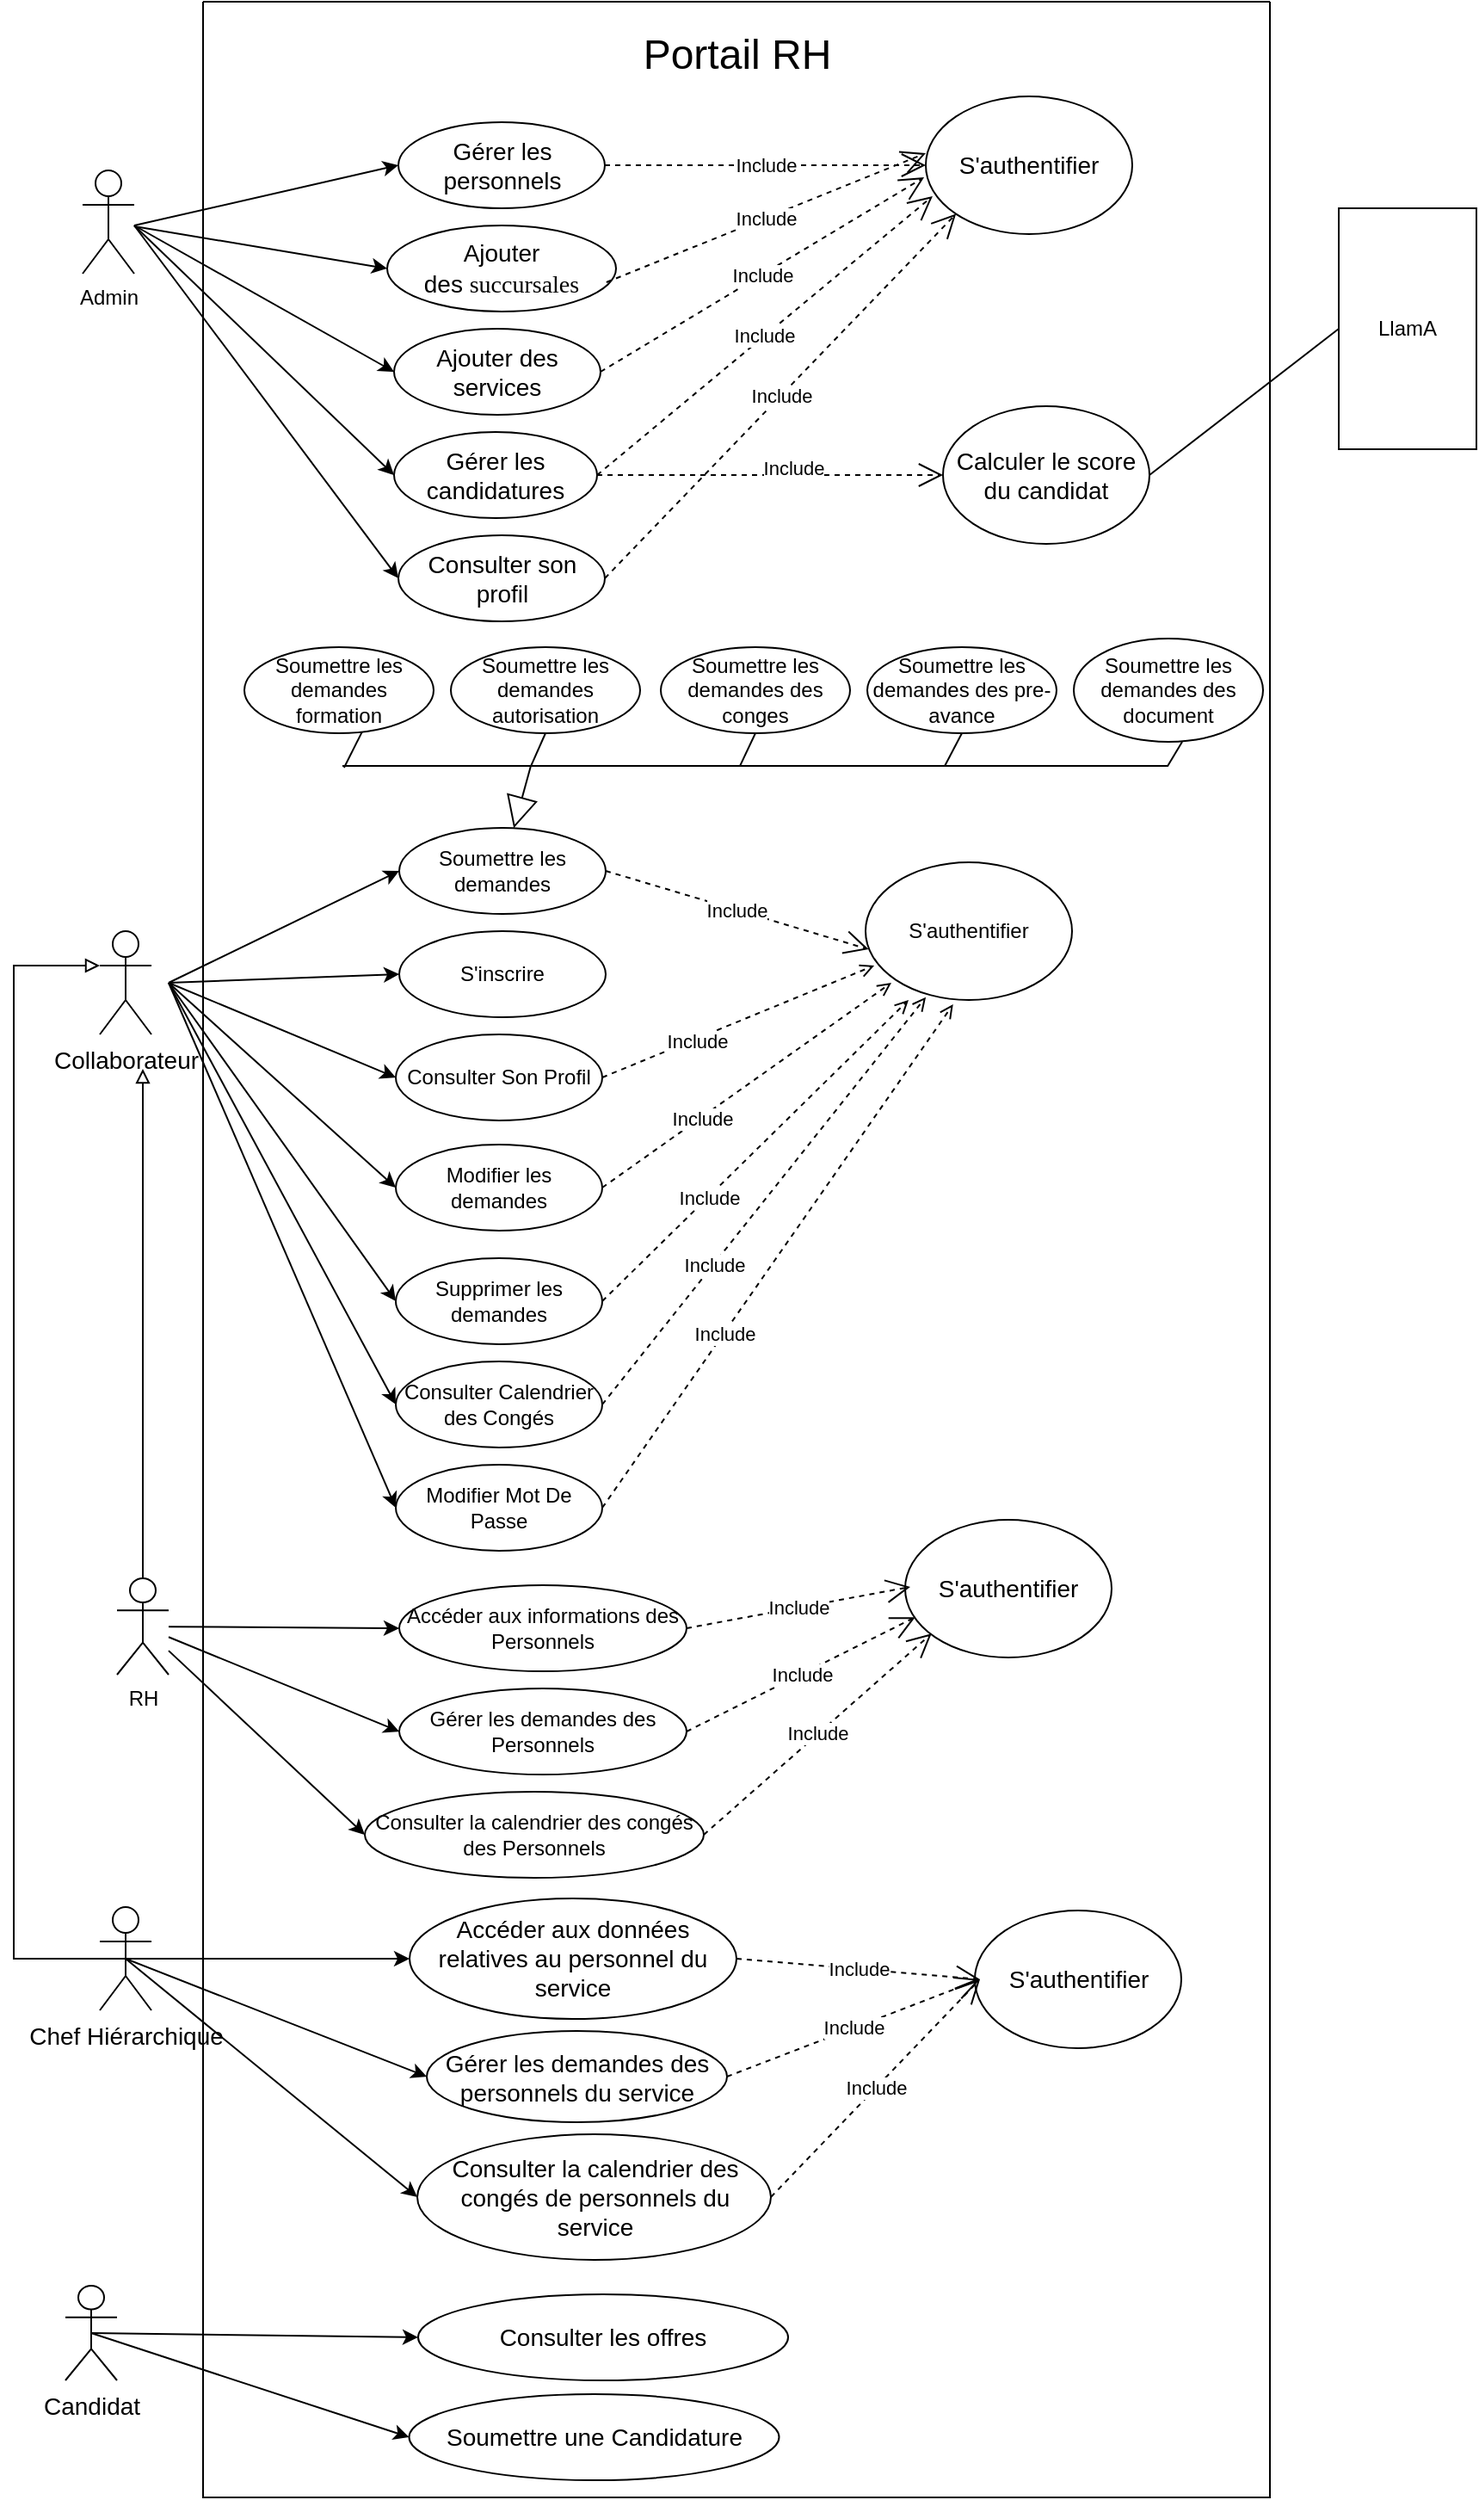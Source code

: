 <mxfile version="27.1.1">
  <diagram name="Page-1" id="tZB94l7u62PhZjTg-OVc">
    <mxGraphModel dx="1141" dy="622" grid="1" gridSize="10" guides="1" tooltips="1" connect="1" arrows="1" fold="1" page="1" pageScale="1" pageWidth="827" pageHeight="1169" math="0" shadow="0">
      <root>
        <mxCell id="0" />
        <mxCell id="1" parent="0" />
        <mxCell id="SV4HgoW76WbXQF1gWdj0-2" value="" style="swimlane;startSize=0;" parent="1" vertex="1">
          <mxGeometry x="150" y="20" width="620" height="1450" as="geometry" />
        </mxCell>
        <mxCell id="SV4HgoW76WbXQF1gWdj0-4" value="&lt;font style=&quot;font-size: 24px;&quot;&gt;Portail RH&lt;/font&gt;" style="text;html=1;align=center;verticalAlign=middle;resizable=0;points=[];autosize=1;strokeColor=none;fillColor=none;strokeWidth=3;" parent="SV4HgoW76WbXQF1gWdj0-2" vertex="1">
          <mxGeometry x="245" y="11" width="130" height="40" as="geometry" />
        </mxCell>
        <mxCell id="SV4HgoW76WbXQF1gWdj0-45" value="Gérer les personnels" style="ellipse;whiteSpace=wrap;html=1;fontSize=14;" parent="SV4HgoW76WbXQF1gWdj0-2" vertex="1">
          <mxGeometry x="113.5" y="70" width="120" height="50" as="geometry" />
        </mxCell>
        <mxCell id="SV4HgoW76WbXQF1gWdj0-47" value="&lt;font style=&quot;font-size: 14px;&quot;&gt;Ajouter des&amp;nbsp;&lt;span style=&quot;&quot; id=&quot;docs-internal-guid-c1c1bcca-7fff-f636-e29d-20025a8ea553&quot;&gt;&lt;span style=&quot;font-family: &amp;quot;Times New Roman&amp;quot;, serif; background-color: transparent; font-variant-numeric: normal; font-variant-east-asian: normal; font-variant-alternates: normal; font-variant-position: normal; font-variant-emoji: normal; vertical-align: baseline; white-space-collapse: preserve;&quot;&gt;succursales&lt;/span&gt;&lt;/span&gt;&lt;/font&gt;" style="ellipse;whiteSpace=wrap;html=1;fontSize=15;" parent="SV4HgoW76WbXQF1gWdj0-2" vertex="1">
          <mxGeometry x="107" y="130" width="133" height="50" as="geometry" />
        </mxCell>
        <mxCell id="SV4HgoW76WbXQF1gWdj0-51" value="S&#39;authentifier" style="ellipse;whiteSpace=wrap;html=1;fontSize=14;" parent="SV4HgoW76WbXQF1gWdj0-2" vertex="1">
          <mxGeometry x="420" y="55" width="120" height="80" as="geometry" />
        </mxCell>
        <mxCell id="SV4HgoW76WbXQF1gWdj0-52" value="Include" style="endArrow=open;endSize=12;dashed=1;html=1;rounded=0;exitX=1;exitY=0.5;exitDx=0;exitDy=0;" parent="SV4HgoW76WbXQF1gWdj0-2" source="SV4HgoW76WbXQF1gWdj0-45" target="SV4HgoW76WbXQF1gWdj0-51" edge="1">
          <mxGeometry width="160" relative="1" as="geometry">
            <mxPoint x="310" y="155" as="sourcePoint" />
            <mxPoint x="450" y="210" as="targetPoint" />
          </mxGeometry>
        </mxCell>
        <mxCell id="SV4HgoW76WbXQF1gWdj0-54" value="Include" style="endArrow=open;endSize=12;dashed=1;html=1;rounded=0;exitX=0.958;exitY=0.66;exitDx=0;exitDy=0;exitPerimeter=0;entryX=0;entryY=0.413;entryDx=0;entryDy=0;entryPerimeter=0;" parent="SV4HgoW76WbXQF1gWdj0-2" source="SV4HgoW76WbXQF1gWdj0-47" target="SV4HgoW76WbXQF1gWdj0-51" edge="1">
          <mxGeometry width="160" relative="1" as="geometry">
            <mxPoint x="310" y="275" as="sourcePoint" />
            <mxPoint x="450" y="220" as="targetPoint" />
          </mxGeometry>
        </mxCell>
        <mxCell id="8RKFYEG6RuYReSfpjXjg-3" value="Ajouter des services" style="ellipse;whiteSpace=wrap;html=1;fontSize=14;" parent="SV4HgoW76WbXQF1gWdj0-2" vertex="1">
          <mxGeometry x="111" y="190" width="120" height="50" as="geometry" />
        </mxCell>
        <mxCell id="8RKFYEG6RuYReSfpjXjg-2" value="Gérer les candidatures" style="ellipse;whiteSpace=wrap;html=1;fontSize=14;" parent="SV4HgoW76WbXQF1gWdj0-2" vertex="1">
          <mxGeometry x="111" y="250" width="118" height="50" as="geometry" />
        </mxCell>
        <mxCell id="8RKFYEG6RuYReSfpjXjg-4" value="Consulter son profil" style="ellipse;whiteSpace=wrap;html=1;fontSize=14;" parent="SV4HgoW76WbXQF1gWdj0-2" vertex="1">
          <mxGeometry x="113.5" y="310" width="120" height="50" as="geometry" />
        </mxCell>
        <mxCell id="8RKFYEG6RuYReSfpjXjg-9" value="Include" style="endArrow=open;endSize=12;dashed=1;html=1;rounded=0;exitX=1;exitY=0.5;exitDx=0;exitDy=0;entryX=-0.008;entryY=0.588;entryDx=0;entryDy=0;entryPerimeter=0;" parent="SV4HgoW76WbXQF1gWdj0-2" source="8RKFYEG6RuYReSfpjXjg-3" target="SV4HgoW76WbXQF1gWdj0-51" edge="1">
          <mxGeometry width="160" relative="1" as="geometry">
            <mxPoint x="244" y="173" as="sourcePoint" />
            <mxPoint x="460" y="230" as="targetPoint" />
          </mxGeometry>
        </mxCell>
        <mxCell id="8RKFYEG6RuYReSfpjXjg-10" value="Include" style="endArrow=open;endSize=12;dashed=1;html=1;rounded=0;exitX=1;exitY=0.5;exitDx=0;exitDy=0;entryX=0.033;entryY=0.725;entryDx=0;entryDy=0;entryPerimeter=0;" parent="SV4HgoW76WbXQF1gWdj0-2" source="8RKFYEG6RuYReSfpjXjg-2" target="SV4HgoW76WbXQF1gWdj0-51" edge="1">
          <mxGeometry width="160" relative="1" as="geometry">
            <mxPoint x="254" y="183" as="sourcePoint" />
            <mxPoint x="470" y="240" as="targetPoint" />
          </mxGeometry>
        </mxCell>
        <mxCell id="8RKFYEG6RuYReSfpjXjg-11" value="Include" style="endArrow=open;endSize=12;dashed=1;html=1;rounded=0;exitX=1;exitY=0.5;exitDx=0;exitDy=0;entryX=0;entryY=1;entryDx=0;entryDy=0;" parent="SV4HgoW76WbXQF1gWdj0-2" source="8RKFYEG6RuYReSfpjXjg-4" target="SV4HgoW76WbXQF1gWdj0-51" edge="1">
          <mxGeometry width="160" relative="1" as="geometry">
            <mxPoint x="264" y="193" as="sourcePoint" />
            <mxPoint x="480" y="250" as="targetPoint" />
          </mxGeometry>
        </mxCell>
        <mxCell id="SV4HgoW76WbXQF1gWdj0-18" value="Accéder aux données relatives au personnel du service" style="ellipse;whiteSpace=wrap;html=1;fontSize=14;" parent="SV4HgoW76WbXQF1gWdj0-2" vertex="1">
          <mxGeometry x="120" y="1102" width="190" height="70" as="geometry" />
        </mxCell>
        <mxCell id="SV4HgoW76WbXQF1gWdj0-19" value="&lt;font style=&quot;font-size: 14px;&quot;&gt;Gérer les demandes des personnels du service&lt;/font&gt;" style="ellipse;whiteSpace=wrap;html=1;" parent="SV4HgoW76WbXQF1gWdj0-2" vertex="1">
          <mxGeometry x="130" y="1179" width="174.5" height="53" as="geometry" />
        </mxCell>
        <mxCell id="SV4HgoW76WbXQF1gWdj0-23" value="Consulter la calendrier des congés de personnels du service" style="ellipse;whiteSpace=wrap;html=1;fontSize=14;" parent="SV4HgoW76WbXQF1gWdj0-2" vertex="1">
          <mxGeometry x="124.5" y="1239" width="205.5" height="73" as="geometry" />
        </mxCell>
        <mxCell id="SV4HgoW76WbXQF1gWdj0-30" value="S&#39;authentifier" style="ellipse;whiteSpace=wrap;html=1;fontSize=14;" parent="SV4HgoW76WbXQF1gWdj0-2" vertex="1">
          <mxGeometry x="448.5" y="1109" width="120" height="80" as="geometry" />
        </mxCell>
        <mxCell id="SV4HgoW76WbXQF1gWdj0-32" value="Include" style="endArrow=open;endSize=12;dashed=1;html=1;rounded=0;exitX=1;exitY=0.5;exitDx=0;exitDy=0;entryX=0;entryY=0.5;entryDx=0;entryDy=0;" parent="SV4HgoW76WbXQF1gWdj0-2" source="SV4HgoW76WbXQF1gWdj0-18" edge="1">
          <mxGeometry width="160" relative="1" as="geometry">
            <mxPoint x="287.5" y="1139" as="sourcePoint" />
            <mxPoint x="451.5" y="1149" as="targetPoint" />
          </mxGeometry>
        </mxCell>
        <mxCell id="SV4HgoW76WbXQF1gWdj0-33" value="Include" style="endArrow=open;endSize=12;dashed=1;html=1;rounded=0;exitX=1;exitY=0.5;exitDx=0;exitDy=0;entryX=0;entryY=0.5;entryDx=0;entryDy=0;" parent="SV4HgoW76WbXQF1gWdj0-2" source="SV4HgoW76WbXQF1gWdj0-19" edge="1">
          <mxGeometry x="0.003" width="160" relative="1" as="geometry">
            <mxPoint x="287.5" y="1199" as="sourcePoint" />
            <mxPoint x="451.5" y="1149" as="targetPoint" />
            <mxPoint as="offset" />
          </mxGeometry>
        </mxCell>
        <mxCell id="SV4HgoW76WbXQF1gWdj0-34" value="Include" style="endArrow=open;endSize=12;dashed=1;html=1;rounded=0;exitX=1;exitY=0.5;exitDx=0;exitDy=0;entryX=0;entryY=0.5;entryDx=0;entryDy=0;" parent="SV4HgoW76WbXQF1gWdj0-2" source="SV4HgoW76WbXQF1gWdj0-23" edge="1">
          <mxGeometry width="160" relative="1" as="geometry">
            <mxPoint x="297.5" y="1209" as="sourcePoint" />
            <mxPoint x="451.5" y="1149" as="targetPoint" />
          </mxGeometry>
        </mxCell>
        <mxCell id="SV4HgoW76WbXQF1gWdj0-56" value="Accéder aux informations des Personnels" style="ellipse;whiteSpace=wrap;html=1;" parent="SV4HgoW76WbXQF1gWdj0-2" vertex="1">
          <mxGeometry x="114" y="920" width="167" height="50" as="geometry" />
        </mxCell>
        <mxCell id="SV4HgoW76WbXQF1gWdj0-57" value="Gérer&lt;span style=&quot;color: rgba(0, 0, 0, 0); font-family: monospace; font-size: 0px; text-align: start; text-wrap-mode: nowrap;&quot;&gt;%3CmxGraphModel%3E%3Croot%3E%3CmxCell%20id%3D%220%22%2F%3E%3CmxCell%20id%3D%221%22%20parent%3D%220%22%2F%3E%3CmxCell%20id%3D%222%22%20value%3D%22S&#39;inscrire%22%20style%3D%22ellipse%3BwhiteSpace%3Dwrap%3Bhtml%3D1%3B%22%20vertex%3D%221%22%20parent%3D%221%22%3E%3CmxGeometry%20x%3D%22320%22%20y%3D%22130%22%20width%3D%22120%22%20height%3D%2250%22%20as%3D%22geometry%22%2F%3E%3C%2FmxCell%3E%3CmxCell%20id%3D%223%22%20value%3D%22Soumettre%20les%20demandes%22%20style%3D%22ellipse%3BwhiteSpace%3Dwrap%3Bhtml%3D1%3B%22%20vertex%3D%221%22%20parent%3D%221%22%3E%3CmxGeometry%20x%3D%22320%22%20y%3D%22190%22%20width%3D%22120%22%20height%3D%2250%22%20as%3D%22geometry%22%2F%3E%3C%2FmxCell%3E%3CmxCell%20id%3D%224%22%20value%3D%22Consulter%20ses%20evaluations%20et%20r%C3%A9clamations%22%20style%3D%22ellipse%3BwhiteSpace%3Dwrap%3Bhtml%3D1%3B%22%20vertex%3D%221%22%20parent%3D%221%22%3E%3CmxGeometry%20x%3D%22320%22%20y%3D%22250%22%20width%3D%22120%22%20height%3D%2250%22%20as%3D%22geometry%22%2F%3E%3C%2FmxCell%3E%3CmxCell%20id%3D%225%22%20value%3D%22%22%20style%3D%22endArrow%3Dclassic%3Bhtml%3D1%3Brounded%3D0%3BentryX%3D0%3BentryY%3D0.5%3BentryDx%3D0%3BentryDy%3D0%3B%22%20edge%3D%221%22%20target%3D%222%22%20parent%3D%221%22%3E%3CmxGeometry%20width%3D%2250%22%20height%3D%2250%22%20relative%3D%221%22%20as%3D%22geometry%22%3E%3CmxPoint%20x%3D%22160%22%20y%3D%22178%22%20as%3D%22sourcePoint%22%2F%3E%3CmxPoint%20x%3D%22280%22%20y%3D%22210%22%20as%3D%22targetPoint%22%2F%3E%3C%2FmxGeometry%3E%3C%2FmxCell%3E%3CmxCell%20id%3D%226%22%20value%3D%22%22%20style%3D%22endArrow%3Dclassic%3Bhtml%3D1%3Brounded%3D0%3BentryX%3D0%3BentryY%3D0.5%3BentryDx%3D0%3BentryDy%3D0%3B%22%20edge%3D%221%22%20target%3D%223%22%20parent%3D%221%22%3E%3CmxGeometry%20width%3D%2250%22%20height%3D%2250%22%20relative%3D%221%22%20as%3D%22geometry%22%3E%3CmxPoint%20x%3D%22160%22%20y%3D%22180%22%20as%3D%22sourcePoint%22%2F%3E%3CmxPoint%20x%3D%22330%22%20y%3D%22165%22%20as%3D%22targetPoint%22%2F%3E%3C%2FmxGeometry%3E%3C%2FmxCell%3E%3CmxCell%20id%3D%227%22%20value%3D%22%22%20style%3D%22endArrow%3Dclassic%3Bhtml%3D1%3Brounded%3D0%3BentryX%3D0%3BentryY%3D0.5%3BentryDx%3D0%3BentryDy%3D0%3B%22%20edge%3D%221%22%20target%3D%224%22%20parent%3D%221%22%3E%3CmxGeometry%20width%3D%2250%22%20height%3D%2250%22%20relative%3D%221%22%20as%3D%22geometry%22%3E%3CmxPoint%20x%3D%22160%22%20y%3D%22188%22%20as%3D%22sourcePoint%22%2F%3E%3CmxPoint%20x%3D%22340%22%20y%3D%22175%22%20as%3D%22targetPoint%22%2F%3E%3C%2FmxGeometry%3E%3C%2FmxCell%3E%3C%2Froot%3E%3C%2FmxGraphModel%3E&lt;/span&gt;&amp;nbsp;les demandes des Personnels" style="ellipse;whiteSpace=wrap;html=1;" parent="SV4HgoW76WbXQF1gWdj0-2" vertex="1">
          <mxGeometry x="114" y="980" width="167" height="50" as="geometry" />
        </mxCell>
        <mxCell id="SV4HgoW76WbXQF1gWdj0-61" value="Consulter la calendrier des congés des Personnels" style="ellipse;whiteSpace=wrap;html=1;" parent="SV4HgoW76WbXQF1gWdj0-2" vertex="1">
          <mxGeometry x="94" y="1040" width="197" height="50" as="geometry" />
        </mxCell>
        <mxCell id="SV4HgoW76WbXQF1gWdj0-67" value="S&#39;authentifier" style="ellipse;whiteSpace=wrap;html=1;fontSize=14;" parent="SV4HgoW76WbXQF1gWdj0-2" vertex="1">
          <mxGeometry x="408" y="882" width="120" height="80" as="geometry" />
        </mxCell>
        <mxCell id="SV4HgoW76WbXQF1gWdj0-69" value="Include" style="endArrow=open;endSize=12;dashed=1;html=1;rounded=0;exitX=1;exitY=0.5;exitDx=0;exitDy=0;entryX=0;entryY=0.5;entryDx=0;entryDy=0;" parent="SV4HgoW76WbXQF1gWdj0-2" source="SV4HgoW76WbXQF1gWdj0-56" edge="1">
          <mxGeometry width="160" relative="1" as="geometry">
            <mxPoint x="234" y="940" as="sourcePoint" />
            <mxPoint x="411" y="921" as="targetPoint" />
          </mxGeometry>
        </mxCell>
        <mxCell id="SV4HgoW76WbXQF1gWdj0-70" value="Include" style="endArrow=open;endSize=12;dashed=1;html=1;rounded=0;exitX=1;exitY=0.5;exitDx=0;exitDy=0;entryX=0.024;entryY=0.72;entryDx=0;entryDy=0;entryPerimeter=0;" parent="SV4HgoW76WbXQF1gWdj0-2" source="SV4HgoW76WbXQF1gWdj0-57" edge="1">
          <mxGeometry width="160" relative="1" as="geometry">
            <mxPoint x="234" y="1000" as="sourcePoint" />
            <mxPoint x="413.88" y="938.6" as="targetPoint" />
          </mxGeometry>
        </mxCell>
        <mxCell id="SV4HgoW76WbXQF1gWdj0-71" value="Include" style="endArrow=open;endSize=12;dashed=1;html=1;rounded=0;exitX=1;exitY=0.5;exitDx=0;exitDy=0;entryX=0.103;entryY=0.839;entryDx=0;entryDy=0;entryPerimeter=0;" parent="SV4HgoW76WbXQF1gWdj0-2" source="SV4HgoW76WbXQF1gWdj0-61" edge="1">
          <mxGeometry width="160" relative="1" as="geometry">
            <mxPoint x="244" y="1010" as="sourcePoint" />
            <mxPoint x="423.36" y="948.12" as="targetPoint" />
          </mxGeometry>
        </mxCell>
        <mxCell id="ufVrUTLE88brbGbA0COu-16" value="Soumettre les demandes" style="ellipse;whiteSpace=wrap;html=1;" parent="SV4HgoW76WbXQF1gWdj0-2" vertex="1">
          <mxGeometry x="114" y="480" width="120" height="50" as="geometry" />
        </mxCell>
        <mxCell id="ufVrUTLE88brbGbA0COu-17" value="S&#39;inscrire" style="ellipse;whiteSpace=wrap;html=1;" parent="SV4HgoW76WbXQF1gWdj0-2" vertex="1">
          <mxGeometry x="114" y="540" width="120" height="50" as="geometry" />
        </mxCell>
        <mxCell id="ufVrUTLE88brbGbA0COu-24" value="S&#39;authentifier" style="ellipse;whiteSpace=wrap;html=1;" parent="SV4HgoW76WbXQF1gWdj0-2" vertex="1">
          <mxGeometry x="385" y="500" width="120" height="80" as="geometry" />
        </mxCell>
        <mxCell id="ufVrUTLE88brbGbA0COu-26" value="Include" style="endArrow=open;endSize=12;dashed=1;html=1;rounded=0;exitX=1;exitY=0.5;exitDx=0;exitDy=0;entryX=0.015;entryY=0.632;entryDx=0;entryDy=0;entryPerimeter=0;" parent="SV4HgoW76WbXQF1gWdj0-2" source="ufVrUTLE88brbGbA0COu-16" target="ufVrUTLE88brbGbA0COu-24" edge="1">
          <mxGeometry width="160" relative="1" as="geometry">
            <mxPoint x="241" y="439" as="sourcePoint" />
            <mxPoint x="355" y="437" as="targetPoint" />
          </mxGeometry>
        </mxCell>
        <mxCell id="OT6FIfq60krfWeYNkeQ9-131" value="Supprimer les demandes" style="ellipse;whiteSpace=wrap;html=1;" parent="SV4HgoW76WbXQF1gWdj0-2" vertex="1">
          <mxGeometry x="112" y="730" width="120" height="50" as="geometry" />
        </mxCell>
        <mxCell id="OT6FIfq60krfWeYNkeQ9-130" value="Modifier les demandes" style="ellipse;whiteSpace=wrap;html=1;" parent="SV4HgoW76WbXQF1gWdj0-2" vertex="1">
          <mxGeometry x="112" y="664" width="120" height="50" as="geometry" />
        </mxCell>
        <mxCell id="OT6FIfq60krfWeYNkeQ9-193" value="Consulter Calendrier des Congés" style="ellipse;whiteSpace=wrap;html=1;" parent="SV4HgoW76WbXQF1gWdj0-2" vertex="1">
          <mxGeometry x="112" y="790" width="120" height="50" as="geometry" />
        </mxCell>
        <mxCell id="OT6FIfq60krfWeYNkeQ9-194" value="Modifier Mot De Passe" style="ellipse;whiteSpace=wrap;html=1;" parent="SV4HgoW76WbXQF1gWdj0-2" vertex="1">
          <mxGeometry x="112" y="850" width="120" height="50" as="geometry" />
        </mxCell>
        <mxCell id="l6XLHutSPTz3xIsA4J7T-1" value="Consulter les offres" style="ellipse;whiteSpace=wrap;html=1;fontSize=14;" parent="SV4HgoW76WbXQF1gWdj0-2" vertex="1">
          <mxGeometry x="125" y="1332" width="215" height="50" as="geometry" />
        </mxCell>
        <mxCell id="SV4HgoW76WbXQF1gWdj0-75" value="Soumettre une Candidature" style="ellipse;whiteSpace=wrap;html=1;fontSize=14;" parent="SV4HgoW76WbXQF1gWdj0-2" vertex="1">
          <mxGeometry x="119.75" y="1390" width="215" height="50" as="geometry" />
        </mxCell>
        <mxCell id="ufVrUTLE88brbGbA0COu-27" value="" style="endArrow=block;html=1;rounded=0;endFill=0;exitX=0.5;exitY=0.5;exitDx=0;exitDy=0;exitPerimeter=0;" parent="SV4HgoW76WbXQF1gWdj0-2" edge="1" source="SV4HgoW76WbXQF1gWdj0-16">
          <mxGeometry width="50" height="50" relative="1" as="geometry">
            <mxPoint x="-50" y="1260" as="sourcePoint" />
            <mxPoint x="-60" y="560" as="targetPoint" />
            <Array as="points">
              <mxPoint x="-110" y="1137" />
              <mxPoint x="-110" y="560" />
            </Array>
          </mxGeometry>
        </mxCell>
        <mxCell id="ufVrUTLE88brbGbA0COu-28" value="" style="endArrow=block;html=1;rounded=0;endFill=0;" parent="SV4HgoW76WbXQF1gWdj0-2" source="SV4HgoW76WbXQF1gWdj0-73" edge="1">
          <mxGeometry width="50" height="50" relative="1" as="geometry">
            <mxPoint x="-40" y="1240" as="sourcePoint" />
            <mxPoint x="-35" y="620" as="targetPoint" />
            <Array as="points" />
          </mxGeometry>
        </mxCell>
        <mxCell id="OT6FIfq60krfWeYNkeQ9-195" value="" style="endArrow=classic;html=1;rounded=0;entryX=0;entryY=0.5;entryDx=0;entryDy=0;" parent="SV4HgoW76WbXQF1gWdj0-2" target="OT6FIfq60krfWeYNkeQ9-130" edge="1">
          <mxGeometry width="50" height="50" relative="1" as="geometry">
            <mxPoint x="-20" y="570" as="sourcePoint" />
            <mxPoint x="290" y="780" as="targetPoint" />
          </mxGeometry>
        </mxCell>
        <mxCell id="OT6FIfq60krfWeYNkeQ9-196" value="" style="endArrow=classic;html=1;rounded=0;entryX=0;entryY=0.5;entryDx=0;entryDy=0;" parent="SV4HgoW76WbXQF1gWdj0-2" target="OT6FIfq60krfWeYNkeQ9-131" edge="1">
          <mxGeometry width="50" height="50" relative="1" as="geometry">
            <mxPoint x="-20" y="570" as="sourcePoint" />
            <mxPoint x="290" y="640" as="targetPoint" />
          </mxGeometry>
        </mxCell>
        <mxCell id="OT6FIfq60krfWeYNkeQ9-197" value="" style="endArrow=classic;html=1;rounded=0;entryX=0;entryY=0.5;entryDx=0;entryDy=0;" parent="SV4HgoW76WbXQF1gWdj0-2" target="OT6FIfq60krfWeYNkeQ9-193" edge="1">
          <mxGeometry width="50" height="50" relative="1" as="geometry">
            <mxPoint x="-20" y="570" as="sourcePoint" />
            <mxPoint x="290" y="690" as="targetPoint" />
          </mxGeometry>
        </mxCell>
        <mxCell id="OT6FIfq60krfWeYNkeQ9-198" value="" style="endArrow=classic;html=1;rounded=0;entryX=0;entryY=0.5;entryDx=0;entryDy=0;" parent="SV4HgoW76WbXQF1gWdj0-2" target="OT6FIfq60krfWeYNkeQ9-194" edge="1">
          <mxGeometry width="50" height="50" relative="1" as="geometry">
            <mxPoint x="-20" y="570" as="sourcePoint" />
            <mxPoint x="290" y="690" as="targetPoint" />
          </mxGeometry>
        </mxCell>
        <mxCell id="OT6FIfq60krfWeYNkeQ9-3" value="Consulter Son Profil" style="ellipse;whiteSpace=wrap;html=1;" parent="SV4HgoW76WbXQF1gWdj0-2" vertex="1">
          <mxGeometry x="112" y="600" width="120" height="50" as="geometry" />
        </mxCell>
        <mxCell id="OT6FIfq60krfWeYNkeQ9-4" value="" style="endArrow=classic;html=1;rounded=0;entryX=0;entryY=0.5;entryDx=0;entryDy=0;" parent="SV4HgoW76WbXQF1gWdj0-2" target="OT6FIfq60krfWeYNkeQ9-3" edge="1">
          <mxGeometry width="50" height="50" relative="1" as="geometry">
            <mxPoint x="-20" y="570" as="sourcePoint" />
            <mxPoint x="121" y="488" as="targetPoint" />
          </mxGeometry>
        </mxCell>
        <mxCell id="OT6FIfq60krfWeYNkeQ9-127" value="" style="endArrow=open;dashed=1;html=1;rounded=0;entryX=0.042;entryY=0.75;entryDx=0;entryDy=0;entryPerimeter=0;exitX=1;exitY=0.5;exitDx=0;exitDy=0;endFill=0;" parent="SV4HgoW76WbXQF1gWdj0-2" source="OT6FIfq60krfWeYNkeQ9-3" target="ufVrUTLE88brbGbA0COu-24" edge="1">
          <mxGeometry width="50" height="50" relative="1" as="geometry">
            <mxPoint x="238" y="403" as="sourcePoint" />
            <mxPoint x="343.4" y="385.72" as="targetPoint" />
          </mxGeometry>
        </mxCell>
        <mxCell id="OT6FIfq60krfWeYNkeQ9-129" value="Include" style="edgeLabel;html=1;align=center;verticalAlign=middle;resizable=0;points=[];" parent="OT6FIfq60krfWeYNkeQ9-127" vertex="1" connectable="0">
          <mxGeometry x="-0.304" y="-1" relative="1" as="geometry">
            <mxPoint x="-1" as="offset" />
          </mxGeometry>
        </mxCell>
        <mxCell id="ufVrUTLE88brbGbA0COu-4" value="" style="endArrow=block;endSize=16;endFill=0;html=1;rounded=0;exitX=0.228;exitY=0.522;exitDx=0;exitDy=0;exitPerimeter=0;strokeWidth=1;fontSize=12;" parent="SV4HgoW76WbXQF1gWdj0-2" source="ufVrUTLE88brbGbA0COu-10" target="ufVrUTLE88brbGbA0COu-16" edge="1">
          <mxGeometry x="0.087" y="10" width="160" relative="1" as="geometry">
            <mxPoint x="289" y="410" as="sourcePoint" />
            <mxPoint x="189" y="530" as="targetPoint" />
            <mxPoint as="offset" />
          </mxGeometry>
        </mxCell>
        <mxCell id="ufVrUTLE88brbGbA0COu-5" value="Soumettre les demandes des conges" style="ellipse;whiteSpace=wrap;html=1;strokeWidth=1;fontSize=12;" parent="SV4HgoW76WbXQF1gWdj0-2" vertex="1">
          <mxGeometry x="266" y="375" width="110" height="50" as="geometry" />
        </mxCell>
        <mxCell id="ufVrUTLE88brbGbA0COu-6" value="Soumettre les demandes autorisation" style="ellipse;whiteSpace=wrap;html=1;strokeWidth=1;fontSize=12;" parent="SV4HgoW76WbXQF1gWdj0-2" vertex="1">
          <mxGeometry x="144" y="375" width="110" height="50" as="geometry" />
        </mxCell>
        <mxCell id="ufVrUTLE88brbGbA0COu-7" value="Soumettre les demandes formation" style="ellipse;whiteSpace=wrap;html=1;strokeWidth=1;fontSize=12;" parent="SV4HgoW76WbXQF1gWdj0-2" vertex="1">
          <mxGeometry x="24" y="375" width="110" height="50" as="geometry" />
        </mxCell>
        <mxCell id="ufVrUTLE88brbGbA0COu-8" value="Soumettre les demandes des pre-avance" style="ellipse;whiteSpace=wrap;html=1;strokeWidth=1;fontSize=12;" parent="SV4HgoW76WbXQF1gWdj0-2" vertex="1">
          <mxGeometry x="386" y="375" width="110" height="50" as="geometry" />
        </mxCell>
        <mxCell id="ufVrUTLE88brbGbA0COu-9" value="Soumettre les demandes des document" style="ellipse;whiteSpace=wrap;html=1;strokeWidth=1;fontSize=12;" parent="SV4HgoW76WbXQF1gWdj0-2" vertex="1">
          <mxGeometry x="506" y="370" width="110" height="60" as="geometry" />
        </mxCell>
        <mxCell id="ufVrUTLE88brbGbA0COu-10" value="" style="line;strokeWidth=1;fillColor=none;align=left;verticalAlign=middle;spacingTop=-1;spacingLeft=3;spacingRight=3;rotatable=0;labelPosition=right;points=[];portConstraint=eastwest;strokeColor=inherit;fontSize=12;" parent="SV4HgoW76WbXQF1gWdj0-2" vertex="1">
          <mxGeometry x="81" y="440" width="480" height="8" as="geometry" />
        </mxCell>
        <mxCell id="ufVrUTLE88brbGbA0COu-11" value="" style="endArrow=none;html=1;rounded=0;strokeWidth=1;fontSize=12;entryX=0.002;entryY=0.625;entryDx=0;entryDy=0;entryPerimeter=0;exitX=0.622;exitY=0.984;exitDx=0;exitDy=0;exitPerimeter=0;" parent="SV4HgoW76WbXQF1gWdj0-2" source="ufVrUTLE88brbGbA0COu-7" target="ufVrUTLE88brbGbA0COu-10" edge="1">
          <mxGeometry width="50" height="50" relative="1" as="geometry">
            <mxPoint x="94" y="430" as="sourcePoint" />
            <mxPoint x="90" y="344" as="targetPoint" />
          </mxGeometry>
        </mxCell>
        <mxCell id="ufVrUTLE88brbGbA0COu-12" value="" style="endArrow=none;html=1;rounded=0;entryX=0.228;entryY=0.536;entryDx=0;entryDy=0;entryPerimeter=0;strokeWidth=1;fontSize=12;exitX=0.5;exitY=1;exitDx=0;exitDy=0;" parent="SV4HgoW76WbXQF1gWdj0-2" source="ufVrUTLE88brbGbA0COu-6" target="ufVrUTLE88brbGbA0COu-10" edge="1">
          <mxGeometry width="50" height="50" relative="1" as="geometry">
            <mxPoint x="203" y="430" as="sourcePoint" />
            <mxPoint x="131" y="383" as="targetPoint" />
          </mxGeometry>
        </mxCell>
        <mxCell id="ufVrUTLE88brbGbA0COu-13" value="" style="endArrow=none;html=1;rounded=0;exitX=0.5;exitY=1;exitDx=0;exitDy=0;entryX=0.481;entryY=0.536;entryDx=0;entryDy=0;entryPerimeter=0;strokeWidth=1;fontSize=12;" parent="SV4HgoW76WbXQF1gWdj0-2" source="ufVrUTLE88brbGbA0COu-5" target="ufVrUTLE88brbGbA0COu-10" edge="1">
          <mxGeometry width="50" height="50" relative="1" as="geometry">
            <mxPoint x="119" y="407" as="sourcePoint" />
            <mxPoint x="330" y="340" as="targetPoint" />
          </mxGeometry>
        </mxCell>
        <mxCell id="ufVrUTLE88brbGbA0COu-14" value="" style="endArrow=none;html=1;rounded=0;entryX=0.729;entryY=0.536;entryDx=0;entryDy=0;entryPerimeter=0;strokeWidth=1;fontSize=12;exitX=0.5;exitY=1;exitDx=0;exitDy=0;" parent="SV4HgoW76WbXQF1gWdj0-2" source="ufVrUTLE88brbGbA0COu-8" target="ufVrUTLE88brbGbA0COu-10" edge="1">
          <mxGeometry width="50" height="50" relative="1" as="geometry">
            <mxPoint x="441" y="430" as="sourcePoint" />
            <mxPoint x="440" y="350" as="targetPoint" />
          </mxGeometry>
        </mxCell>
        <mxCell id="ufVrUTLE88brbGbA0COu-15" value="" style="endArrow=none;html=1;rounded=0;entryX=0.999;entryY=0.517;entryDx=0;entryDy=0;entryPerimeter=0;strokeWidth=1;fontSize=12;" parent="SV4HgoW76WbXQF1gWdj0-2" target="ufVrUTLE88brbGbA0COu-10" edge="1">
          <mxGeometry width="50" height="50" relative="1" as="geometry">
            <mxPoint x="569" y="430" as="sourcePoint" />
            <mxPoint x="101" y="353" as="targetPoint" />
          </mxGeometry>
        </mxCell>
        <mxCell id="8RKFYEG6RuYReSfpjXjg-20" value="" style="endArrow=open;dashed=1;html=1;rounded=0;entryX=0.424;entryY=1.032;entryDx=0;entryDy=0;entryPerimeter=0;exitX=1;exitY=0.5;exitDx=0;exitDy=0;endFill=0;" parent="SV4HgoW76WbXQF1gWdj0-2" source="OT6FIfq60krfWeYNkeQ9-194" target="ufVrUTLE88brbGbA0COu-24" edge="1">
          <mxGeometry width="50" height="50" relative="1" as="geometry">
            <mxPoint x="242" y="825" as="sourcePoint" />
            <mxPoint x="430" y="600" as="targetPoint" />
          </mxGeometry>
        </mxCell>
        <mxCell id="8RKFYEG6RuYReSfpjXjg-21" value="Include" style="edgeLabel;html=1;align=center;verticalAlign=middle;resizable=0;points=[];" parent="8RKFYEG6RuYReSfpjXjg-20" vertex="1" connectable="0">
          <mxGeometry x="-0.304" y="-1" relative="1" as="geometry">
            <mxPoint x="-1" as="offset" />
          </mxGeometry>
        </mxCell>
        <mxCell id="8RKFYEG6RuYReSfpjXjg-18" value="" style="endArrow=open;dashed=1;html=1;rounded=0;entryX=0.292;entryY=0.979;entryDx=0;entryDy=0;entryPerimeter=0;exitX=1;exitY=0.5;exitDx=0;exitDy=0;endFill=0;" parent="SV4HgoW76WbXQF1gWdj0-2" source="OT6FIfq60krfWeYNkeQ9-193" target="ufVrUTLE88brbGbA0COu-24" edge="1">
          <mxGeometry width="50" height="50" relative="1" as="geometry">
            <mxPoint x="262" y="655" as="sourcePoint" />
            <mxPoint x="420" y="590" as="targetPoint" />
          </mxGeometry>
        </mxCell>
        <mxCell id="8RKFYEG6RuYReSfpjXjg-19" value="Include" style="edgeLabel;html=1;align=center;verticalAlign=middle;resizable=0;points=[];" parent="8RKFYEG6RuYReSfpjXjg-18" vertex="1" connectable="0">
          <mxGeometry x="-0.304" y="-1" relative="1" as="geometry">
            <mxPoint x="-1" as="offset" />
          </mxGeometry>
        </mxCell>
        <mxCell id="SV4HgoW76WbXQF1gWdj0-73" value="RH" style="shape=umlActor;verticalLabelPosition=bottom;verticalAlign=top;html=1;" parent="SV4HgoW76WbXQF1gWdj0-2" vertex="1">
          <mxGeometry x="-50" y="916" width="30" height="56" as="geometry" />
        </mxCell>
        <mxCell id="SV4HgoW76WbXQF1gWdj0-64" value="" style="endArrow=classic;html=1;rounded=0;entryX=0;entryY=0.5;entryDx=0;entryDy=0;" parent="SV4HgoW76WbXQF1gWdj0-2" source="SV4HgoW76WbXQF1gWdj0-73" target="SV4HgoW76WbXQF1gWdj0-61" edge="1">
          <mxGeometry width="50" height="50" relative="1" as="geometry">
            <mxPoint x="-46" y="988" as="sourcePoint" />
            <mxPoint x="74" y="1178" as="targetPoint" />
          </mxGeometry>
        </mxCell>
        <mxCell id="SV4HgoW76WbXQF1gWdj0-60" value="" style="endArrow=classic;html=1;rounded=0;entryX=0;entryY=0.5;entryDx=0;entryDy=0;" parent="SV4HgoW76WbXQF1gWdj0-2" source="SV4HgoW76WbXQF1gWdj0-73" target="SV4HgoW76WbXQF1gWdj0-57" edge="1">
          <mxGeometry width="50" height="50" relative="1" as="geometry">
            <mxPoint x="-46" y="976" as="sourcePoint" />
            <mxPoint x="134" y="963" as="targetPoint" />
          </mxGeometry>
        </mxCell>
        <mxCell id="SV4HgoW76WbXQF1gWdj0-59" value="" style="endArrow=classic;html=1;rounded=0;entryX=0;entryY=0.5;entryDx=0;entryDy=0;" parent="SV4HgoW76WbXQF1gWdj0-2" source="SV4HgoW76WbXQF1gWdj0-73" target="SV4HgoW76WbXQF1gWdj0-56" edge="1">
          <mxGeometry width="50" height="50" relative="1" as="geometry">
            <mxPoint x="-46" y="968" as="sourcePoint" />
            <mxPoint x="124" y="953" as="targetPoint" />
          </mxGeometry>
        </mxCell>
        <mxCell id="8RKFYEG6RuYReSfpjXjg-14" value="" style="endArrow=open;dashed=1;html=1;rounded=0;entryX=0.042;entryY=0.75;entryDx=0;entryDy=0;entryPerimeter=0;exitX=1;exitY=0.5;exitDx=0;exitDy=0;endFill=0;" parent="SV4HgoW76WbXQF1gWdj0-2" source="OT6FIfq60krfWeYNkeQ9-130" edge="1">
          <mxGeometry width="50" height="50" relative="1" as="geometry">
            <mxPoint x="242" y="635" as="sourcePoint" />
            <mxPoint x="400" y="570" as="targetPoint" />
          </mxGeometry>
        </mxCell>
        <mxCell id="8RKFYEG6RuYReSfpjXjg-15" value="Include" style="edgeLabel;html=1;align=center;verticalAlign=middle;resizable=0;points=[];" parent="8RKFYEG6RuYReSfpjXjg-14" vertex="1" connectable="0">
          <mxGeometry x="-0.304" y="-1" relative="1" as="geometry">
            <mxPoint x="-1" as="offset" />
          </mxGeometry>
        </mxCell>
        <mxCell id="8RKFYEG6RuYReSfpjXjg-16" value="" style="endArrow=open;dashed=1;html=1;rounded=0;entryX=0.042;entryY=0.75;entryDx=0;entryDy=0;entryPerimeter=0;exitX=1;exitY=0.5;exitDx=0;exitDy=0;endFill=0;" parent="SV4HgoW76WbXQF1gWdj0-2" source="OT6FIfq60krfWeYNkeQ9-131" edge="1">
          <mxGeometry width="50" height="50" relative="1" as="geometry">
            <mxPoint x="252" y="645" as="sourcePoint" />
            <mxPoint x="410" y="580" as="targetPoint" />
          </mxGeometry>
        </mxCell>
        <mxCell id="8RKFYEG6RuYReSfpjXjg-17" value="Include" style="edgeLabel;html=1;align=center;verticalAlign=middle;resizable=0;points=[];" parent="8RKFYEG6RuYReSfpjXjg-16" vertex="1" connectable="0">
          <mxGeometry x="-0.304" y="-1" relative="1" as="geometry">
            <mxPoint x="-1" as="offset" />
          </mxGeometry>
        </mxCell>
        <mxCell id="uU-UDDrl7TFXkP1mL39d-1" value="Include" style="endArrow=open;endSize=12;dashed=1;html=1;rounded=0;exitX=1;exitY=0.5;exitDx=0;exitDy=0;entryX=0;entryY=0.5;entryDx=0;entryDy=0;" parent="SV4HgoW76WbXQF1gWdj0-2" source="8RKFYEG6RuYReSfpjXjg-2" target="uU-UDDrl7TFXkP1mL39d-2" edge="1">
          <mxGeometry x="0.136" y="4" width="160" relative="1" as="geometry">
            <mxPoint x="330" y="387" as="sourcePoint" />
            <mxPoint x="505" y="250" as="targetPoint" />
            <mxPoint as="offset" />
          </mxGeometry>
        </mxCell>
        <mxCell id="uU-UDDrl7TFXkP1mL39d-2" value="Calculer le score du candidat" style="ellipse;whiteSpace=wrap;html=1;fontSize=14;" parent="SV4HgoW76WbXQF1gWdj0-2" vertex="1">
          <mxGeometry x="430" y="235" width="120" height="80" as="geometry" />
        </mxCell>
        <mxCell id="SV4HgoW76WbXQF1gWdj0-44" value="Admin" style="shape=umlActor;verticalLabelPosition=bottom;verticalAlign=top;html=1;outlineConnect=0;" parent="1" vertex="1">
          <mxGeometry x="80" y="118" width="30" height="60" as="geometry" />
        </mxCell>
        <mxCell id="SV4HgoW76WbXQF1gWdj0-48" value="" style="endArrow=classic;html=1;rounded=0;entryX=0;entryY=0.5;entryDx=0;entryDy=0;" parent="1" target="SV4HgoW76WbXQF1gWdj0-45" edge="1">
          <mxGeometry width="50" height="50" relative="1" as="geometry">
            <mxPoint x="110" y="150" as="sourcePoint" />
            <mxPoint x="230" y="240" as="targetPoint" />
          </mxGeometry>
        </mxCell>
        <mxCell id="SV4HgoW76WbXQF1gWdj0-50" value="" style="endArrow=classic;html=1;rounded=0;entryX=0;entryY=0.5;entryDx=0;entryDy=0;" parent="1" source="SV4HgoW76WbXQF1gWdj0-44" target="SV4HgoW76WbXQF1gWdj0-47" edge="1">
          <mxGeometry width="50" height="50" relative="1" as="geometry">
            <mxPoint x="130" y="228" as="sourcePoint" />
            <mxPoint x="290" y="205" as="targetPoint" />
          </mxGeometry>
        </mxCell>
        <mxCell id="8RKFYEG6RuYReSfpjXjg-6" value="" style="endArrow=classic;html=1;rounded=0;entryX=0;entryY=0.5;entryDx=0;entryDy=0;" parent="1" target="8RKFYEG6RuYReSfpjXjg-3" edge="1">
          <mxGeometry width="50" height="50" relative="1" as="geometry">
            <mxPoint x="110" y="150" as="sourcePoint" />
            <mxPoint x="267" y="185" as="targetPoint" />
          </mxGeometry>
        </mxCell>
        <mxCell id="8RKFYEG6RuYReSfpjXjg-7" value="" style="endArrow=classic;html=1;rounded=0;entryX=0;entryY=0.5;entryDx=0;entryDy=0;" parent="1" target="8RKFYEG6RuYReSfpjXjg-2" edge="1">
          <mxGeometry width="50" height="50" relative="1" as="geometry">
            <mxPoint x="110" y="150" as="sourcePoint" />
            <mxPoint x="277" y="195" as="targetPoint" />
          </mxGeometry>
        </mxCell>
        <mxCell id="8RKFYEG6RuYReSfpjXjg-8" value="" style="endArrow=classic;html=1;rounded=0;entryX=0;entryY=0.5;entryDx=0;entryDy=0;" parent="1" target="8RKFYEG6RuYReSfpjXjg-4" edge="1">
          <mxGeometry width="50" height="50" relative="1" as="geometry">
            <mxPoint x="110" y="150" as="sourcePoint" />
            <mxPoint x="287" y="205" as="targetPoint" />
          </mxGeometry>
        </mxCell>
        <mxCell id="uU-UDDrl7TFXkP1mL39d-3" value="LlamA" style="rounded=0;whiteSpace=wrap;html=1;" parent="1" vertex="1">
          <mxGeometry x="810" y="140" width="80" height="140" as="geometry" />
        </mxCell>
        <mxCell id="uU-UDDrl7TFXkP1mL39d-4" value="" style="endArrow=none;html=1;rounded=0;entryX=0;entryY=0.5;entryDx=0;entryDy=0;exitX=1;exitY=0.5;exitDx=0;exitDy=0;" parent="1" source="uU-UDDrl7TFXkP1mL39d-2" target="uU-UDDrl7TFXkP1mL39d-3" edge="1">
          <mxGeometry width="50" height="50" relative="1" as="geometry">
            <mxPoint x="270" y="460" as="sourcePoint" />
            <mxPoint x="320" y="410" as="targetPoint" />
          </mxGeometry>
        </mxCell>
        <mxCell id="ufVrUTLE88brbGbA0COu-1" value="&lt;font style=&quot;font-size: 14px;&quot;&gt;Collaborateur&lt;/font&gt;" style="shape=umlActor;verticalLabelPosition=bottom;verticalAlign=top;html=1;" parent="1" vertex="1">
          <mxGeometry x="90" y="560" width="30" height="60" as="geometry" />
        </mxCell>
        <mxCell id="ufVrUTLE88brbGbA0COu-19" value="" style="endArrow=classic;html=1;rounded=0;entryX=0;entryY=0.5;entryDx=0;entryDy=0;" parent="1" target="ufVrUTLE88brbGbA0COu-16" edge="1">
          <mxGeometry width="50" height="50" relative="1" as="geometry">
            <mxPoint x="130" y="590" as="sourcePoint" />
            <mxPoint x="271" y="508" as="targetPoint" />
          </mxGeometry>
        </mxCell>
        <mxCell id="ufVrUTLE88brbGbA0COu-18" value="" style="endArrow=classic;html=1;rounded=0;entryX=0;entryY=0.5;entryDx=0;entryDy=0;" parent="1" target="ufVrUTLE88brbGbA0COu-17" edge="1">
          <mxGeometry width="50" height="50" relative="1" as="geometry">
            <mxPoint x="130" y="590" as="sourcePoint" />
            <mxPoint x="279" y="571.5" as="targetPoint" />
          </mxGeometry>
        </mxCell>
        <mxCell id="SV4HgoW76WbXQF1gWdj0-16" value="&lt;font style=&quot;font-size: 14px;&quot;&gt;Chef Hiérarchique&lt;/font&gt;" style="shape=umlActor;verticalLabelPosition=bottom;verticalAlign=top;html=1;" parent="1" vertex="1">
          <mxGeometry x="90" y="1127" width="30" height="60" as="geometry" />
        </mxCell>
        <mxCell id="SV4HgoW76WbXQF1gWdj0-21" value="" style="endArrow=classic;html=1;rounded=0;entryX=0;entryY=0.5;entryDx=0;entryDy=0;exitX=0.5;exitY=0.5;exitDx=0;exitDy=0;exitPerimeter=0;" parent="1" target="SV4HgoW76WbXQF1gWdj0-18" edge="1" source="SV4HgoW76WbXQF1gWdj0-16">
          <mxGeometry width="50" height="50" relative="1" as="geometry">
            <mxPoint x="134.5" y="1267" as="sourcePoint" />
            <mxPoint x="304.5" y="1252" as="targetPoint" />
          </mxGeometry>
        </mxCell>
        <mxCell id="SV4HgoW76WbXQF1gWdj0-26" value="" style="endArrow=classic;html=1;rounded=0;entryX=0;entryY=0.5;entryDx=0;entryDy=0;exitX=0.5;exitY=0.5;exitDx=0;exitDy=0;exitPerimeter=0;" parent="1" target="SV4HgoW76WbXQF1gWdj0-23" edge="1" source="SV4HgoW76WbXQF1gWdj0-16">
          <mxGeometry width="50" height="50" relative="1" as="geometry">
            <mxPoint x="134.5" y="1287" as="sourcePoint" />
            <mxPoint x="254.5" y="1477" as="targetPoint" />
          </mxGeometry>
        </mxCell>
        <mxCell id="SV4HgoW76WbXQF1gWdj0-22" value="" style="endArrow=classic;html=1;rounded=0;entryX=0;entryY=0.5;entryDx=0;entryDy=0;exitX=0.5;exitY=0.5;exitDx=0;exitDy=0;exitPerimeter=0;" parent="1" target="SV4HgoW76WbXQF1gWdj0-19" edge="1" source="SV4HgoW76WbXQF1gWdj0-16">
          <mxGeometry width="50" height="50" relative="1" as="geometry">
            <mxPoint x="134.5" y="1275" as="sourcePoint" />
            <mxPoint x="314.5" y="1262" as="targetPoint" />
          </mxGeometry>
        </mxCell>
        <mxCell id="SV4HgoW76WbXQF1gWdj0-90" value="&lt;font style=&quot;font-size: 14px;&quot;&gt;Candidat&lt;/font&gt;" style="shape=umlActor;verticalLabelPosition=bottom;verticalAlign=top;html=1;" parent="1" vertex="1">
          <mxGeometry x="70" y="1347" width="30" height="55" as="geometry" />
        </mxCell>
        <mxCell id="l6XLHutSPTz3xIsA4J7T-2" value="" style="endArrow=classic;html=1;rounded=0;entryX=0;entryY=0.5;entryDx=0;entryDy=0;exitX=0.5;exitY=0.5;exitDx=0;exitDy=0;exitPerimeter=0;" parent="1" source="SV4HgoW76WbXQF1gWdj0-90" target="l6XLHutSPTz3xIsA4J7T-1" edge="1">
          <mxGeometry width="50" height="50" relative="1" as="geometry">
            <mxPoint x="244" y="1503" as="sourcePoint" />
            <mxPoint x="411" y="1570" as="targetPoint" />
          </mxGeometry>
        </mxCell>
        <mxCell id="SV4HgoW76WbXQF1gWdj0-78" value="" style="endArrow=classic;html=1;rounded=0;entryX=0;entryY=0.5;entryDx=0;entryDy=0;exitX=0.5;exitY=0.5;exitDx=0;exitDy=0;exitPerimeter=0;" parent="1" target="SV4HgoW76WbXQF1gWdj0-75" edge="1" source="SV4HgoW76WbXQF1gWdj0-90">
          <mxGeometry width="50" height="50" relative="1" as="geometry">
            <mxPoint x="108" y="1501" as="sourcePoint" />
            <mxPoint x="228" y="1533" as="targetPoint" />
          </mxGeometry>
        </mxCell>
      </root>
    </mxGraphModel>
  </diagram>
</mxfile>
